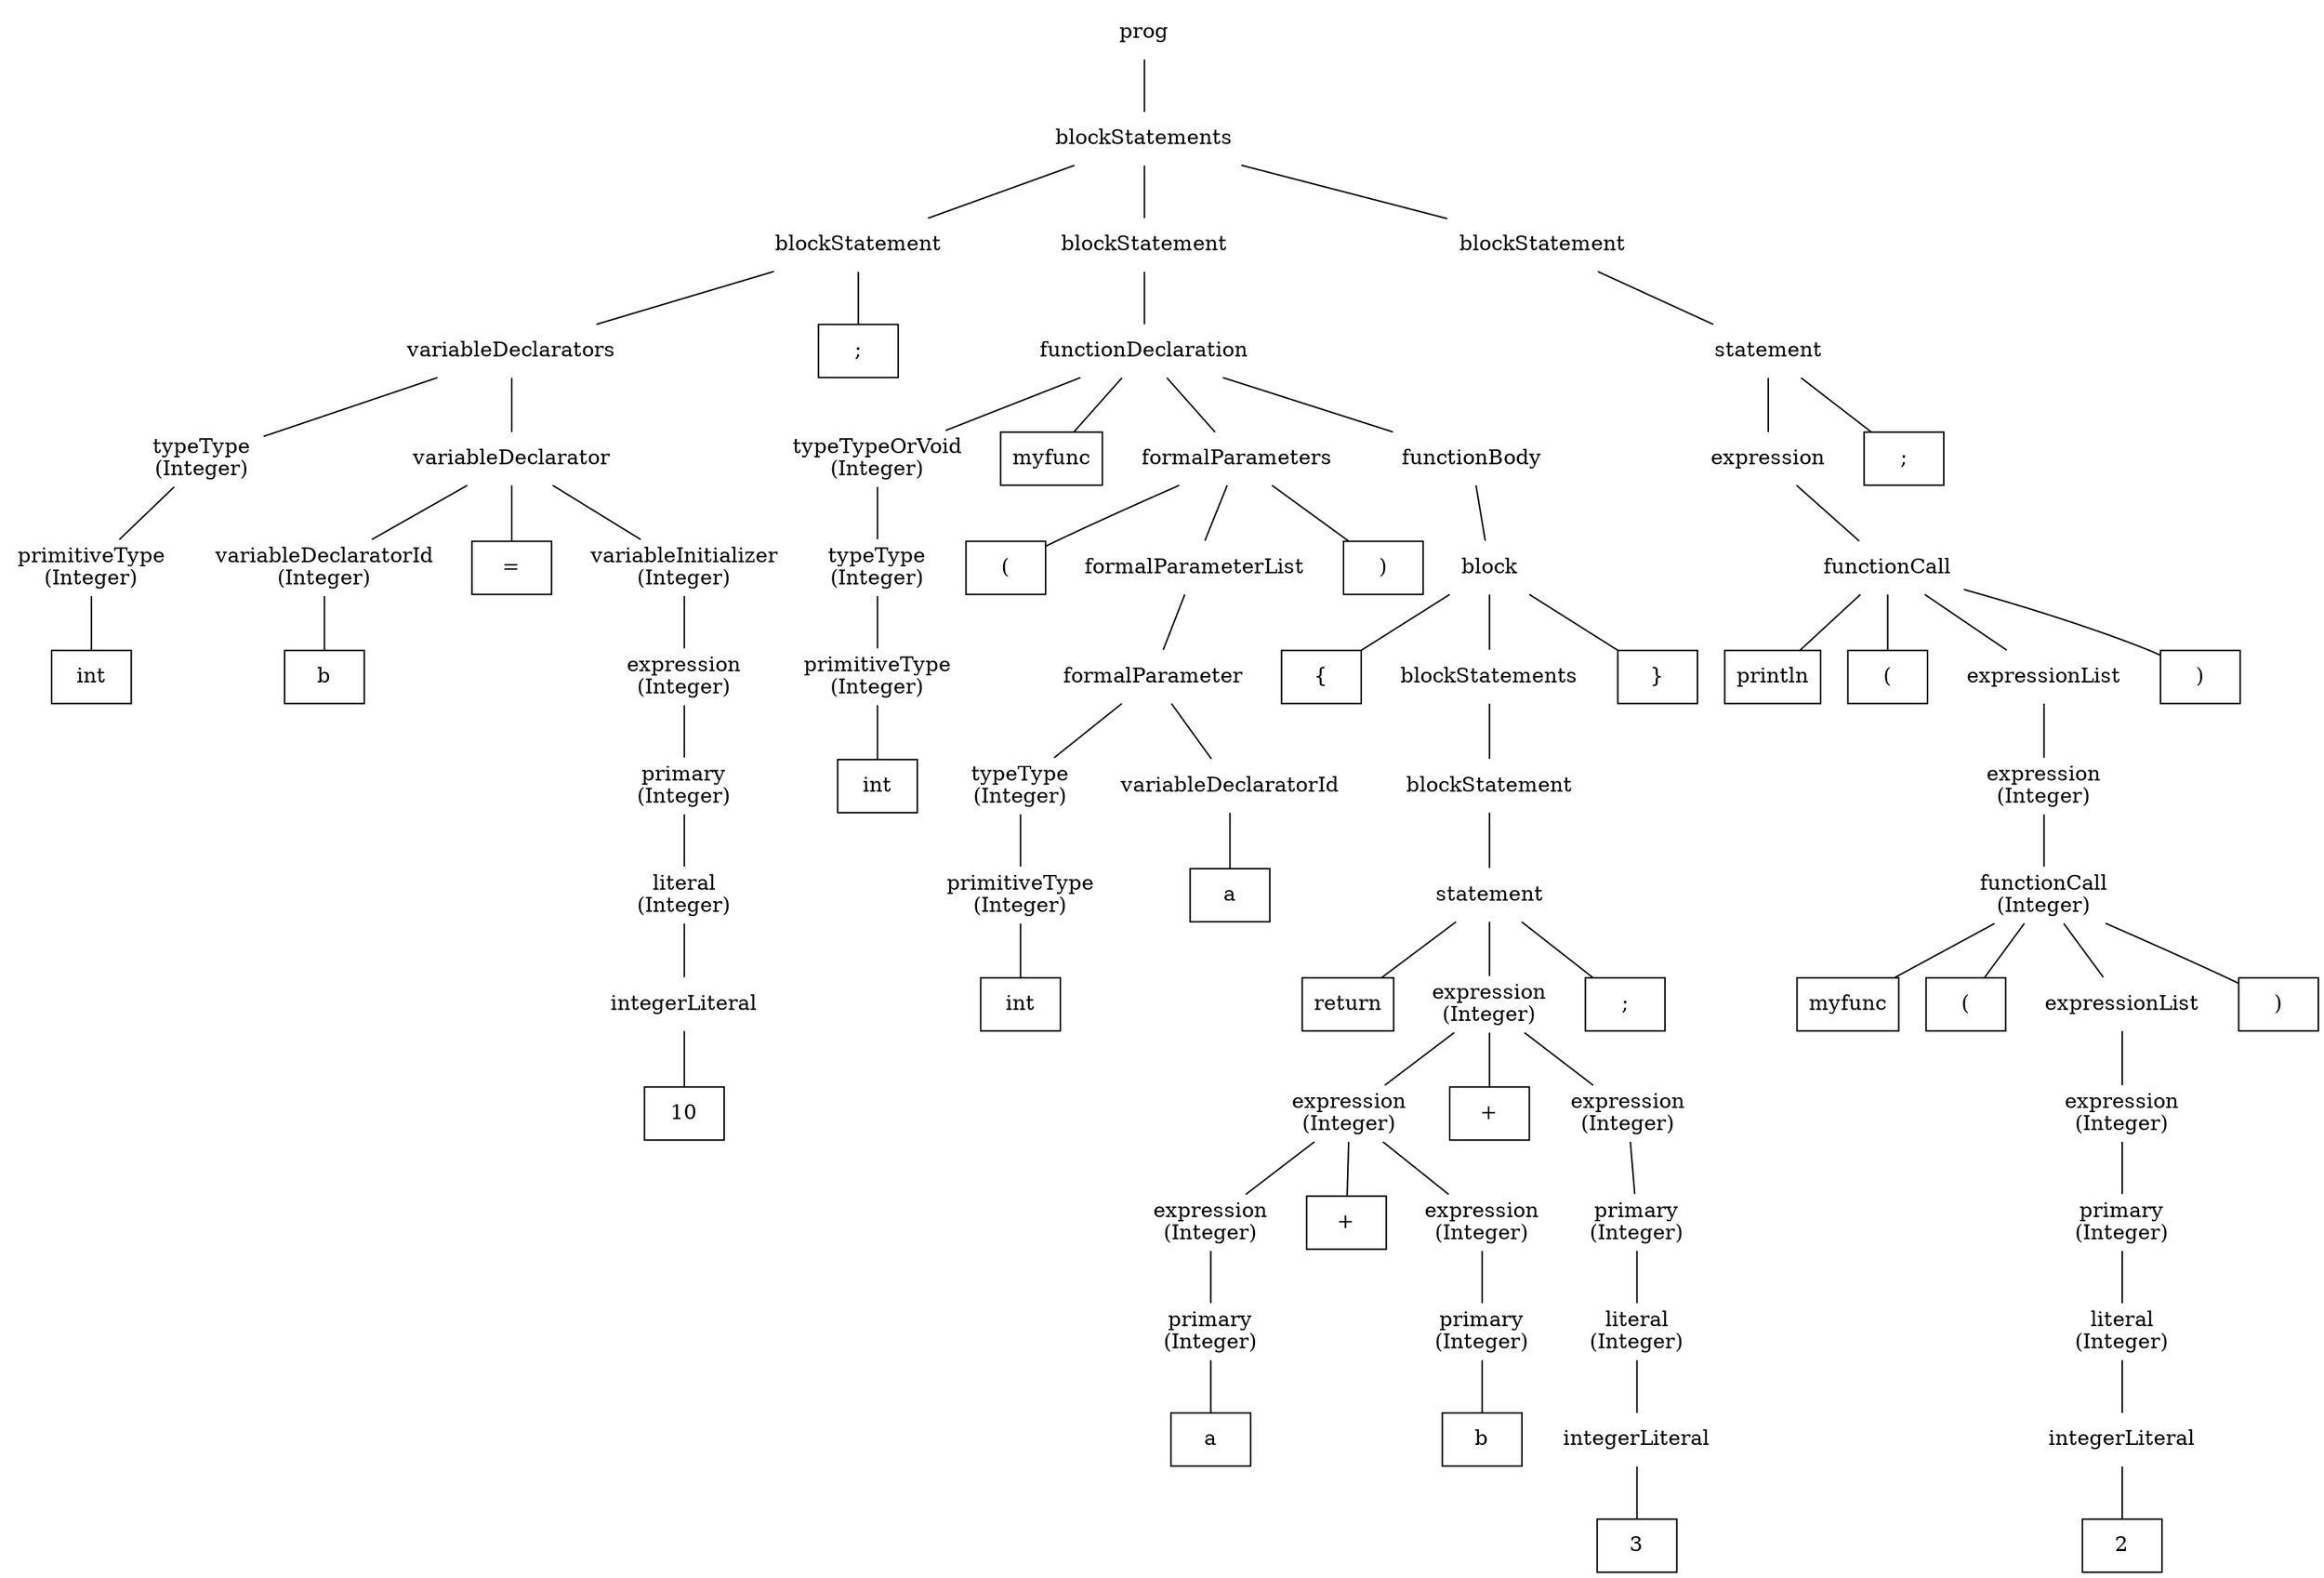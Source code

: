 graph at {
node [shape=plaintext]
0 [label="prog"]
1 [label="blockStatements"]
0 -- 1
2 [label="blockStatement"]
1 -- 2
3 [label="variableDeclarators"]
2 -- 3
4 [label="typeType"]
3 -- 4
5 [label="primitiveType"]
4 -- 5
6 [label="int" shape=rectangle]
5 -- 6
7 [label="variableDeclarator"]
3 -- 7
8 [label="variableDeclaratorId"]
7 -- 8
9 [label="b" shape=rectangle]
8 -- 9
10 [label="=" shape=rectangle]
7 -- 10
11 [label="variableInitializer"]
7 -- 11
12 [label="expression"]
11 -- 12
13 [label="primary"]
12 -- 13
14 [label="literal"]
13 -- 14
15 [label="integerLiteral"]
14 -- 15
16 [label="10" shape=rectangle]
15 -- 16
17 [label=";" shape=rectangle]
2 -- 17
18 [label="blockStatement"]
1 -- 18
19 [label="functionDeclaration"]
18 -- 19
20 [label="typeTypeOrVoid"]
19 -- 20
21 [label="typeType"]
20 -- 21
22 [label="primitiveType"]
21 -- 22
23 [label="int" shape=rectangle]
22 -- 23
24 [label="myfunc" shape=rectangle]
19 -- 24
25 [label="formalParameters"]
19 -- 25
26 [label="(" shape=rectangle]
25 -- 26
27 [label="formalParameterList"]
25 -- 27
28 [label="formalParameter"]
27 -- 28
29 [label="typeType"]
28 -- 29
30 [label="primitiveType"]
29 -- 30
31 [label="int" shape=rectangle]
30 -- 31
32 [label="variableDeclaratorId"]
28 -- 32
33 [label="a" shape=rectangle]
32 -- 33
34 [label=")" shape=rectangle]
25 -- 34
35 [label="functionBody"]
19 -- 35
36 [label="block"]
35 -- 36
37 [label="{" shape=rectangle]
36 -- 37
38 [label="blockStatements"]
36 -- 38
39 [label="blockStatement"]
38 -- 39
40 [label="statement"]
39 -- 40
41 [label="return" shape=rectangle]
40 -- 41
42 [label="expression"]
40 -- 42
43 [label="expression"]
42 -- 43
44 [label="expression"]
43 -- 44
45 [label="primary"]
44 -- 45
46 [label="a" shape=rectangle]
45 -- 46
47 [label="+" shape=rectangle]
43 -- 47
48 [label="expression"]
43 -- 48
49 [label="primary"]
48 -- 49
50 [label="b" shape=rectangle]
49 -- 50
51 [label="+" shape=rectangle]
42 -- 51
52 [label="expression"]
42 -- 52
53 [label="primary"]
52 -- 53
54 [label="literal"]
53 -- 54
55 [label="integerLiteral"]
54 -- 55
56 [label="3" shape=rectangle]
55 -- 56
57 [label=";" shape=rectangle]
40 -- 57
58 [label="}" shape=rectangle]
36 -- 58
59 [label="blockStatement"]
1 -- 59
60 [label="statement"]
59 -- 60
61 [label="expression"]
60 -- 61
62 [label="functionCall"]
61 -- 62
63 [label="println" shape=rectangle]
62 -- 63
64 [label="(" shape=rectangle]
62 -- 64
65 [label="expressionList"]
62 -- 65
66 [label="expression"]
65 -- 66
67 [label="functionCall"]
66 -- 67
68 [label="myfunc" shape=rectangle]
67 -- 68
69 [label="(" shape=rectangle]
67 -- 69
70 [label="expressionList"]
67 -- 70
71 [label="expression"]
70 -- 71
72 [label="primary"]
71 -- 72
73 [label="literal"]
72 -- 73
74 [label="integerLiteral"]
73 -- 74
75 [label="2" shape=rectangle]
74 -- 75
76 [label=")" shape=rectangle]
67 -- 76
77 [label=")" shape=rectangle]
62 -- 77
78 [label=";" shape=rectangle]
60 -- 78
5 [label="primitiveType\n(Integer)"]
4 [label="typeType\n(Integer)"]
22 [label="primitiveType\n(Integer)"]
21 [label="typeType\n(Integer)"]
20 [label="typeTypeOrVoid\n(Integer)"]
30 [label="primitiveType\n(Integer)"]
29 [label="typeType\n(Integer)"]
8 [label="variableDeclaratorId\n(Integer)"]
14 [label="literal\n(Integer)"]
13 [label="primary\n(Integer)"]
12 [label="expression\n(Integer)"]
11 [label="variableInitializer\n(Integer)"]
45 [label="primary\n(Integer)"]
44 [label="expression\n(Integer)"]
49 [label="primary\n(Integer)"]
48 [label="expression\n(Integer)"]
43 [label="expression\n(Integer)"]
54 [label="literal\n(Integer)"]
53 [label="primary\n(Integer)"]
52 [label="expression\n(Integer)"]
42 [label="expression\n(Integer)"]
73 [label="literal\n(Integer)"]
72 [label="primary\n(Integer)"]
71 [label="expression\n(Integer)"]
67 [label="functionCall\n(Integer)"]
66 [label="expression\n(Integer)"]
}
